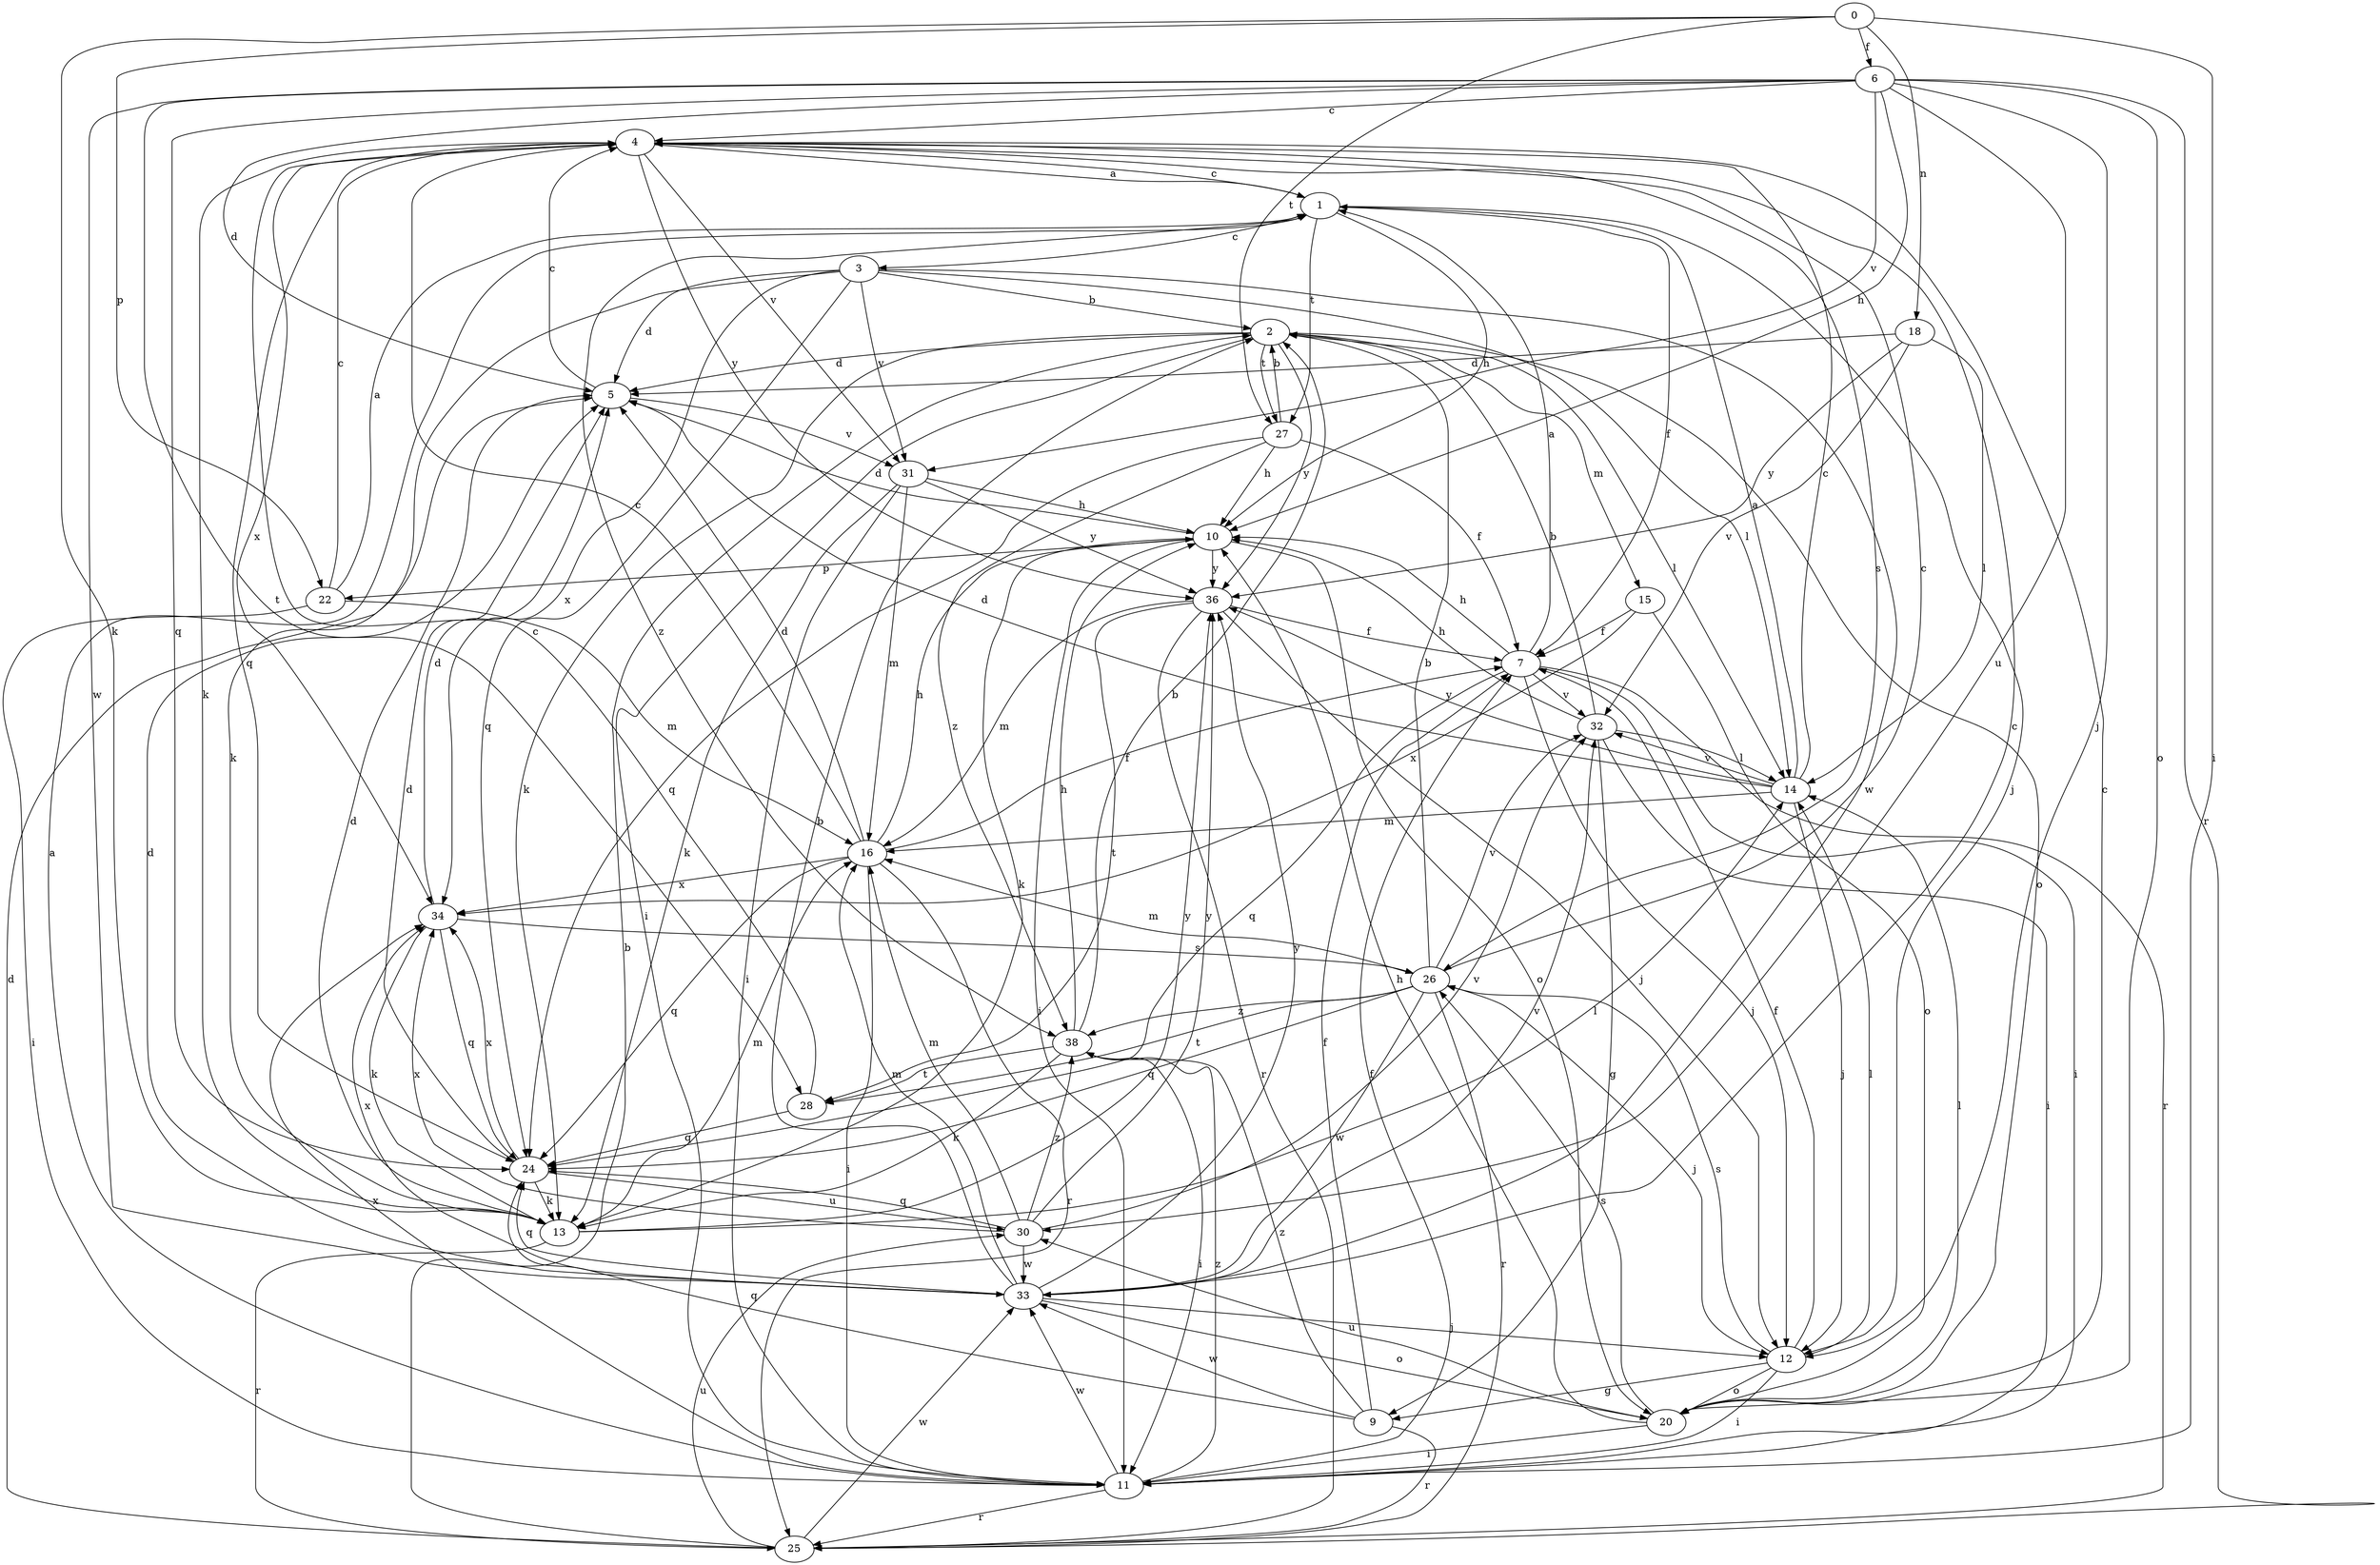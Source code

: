strict digraph  {
0;
1;
2;
3;
4;
5;
6;
7;
9;
10;
11;
12;
13;
14;
15;
16;
18;
20;
22;
24;
25;
26;
27;
28;
30;
31;
32;
33;
34;
36;
38;
0 -> 6  [label=f];
0 -> 11  [label=i];
0 -> 13  [label=k];
0 -> 18  [label=n];
0 -> 22  [label=p];
0 -> 27  [label=t];
1 -> 3  [label=c];
1 -> 4  [label=c];
1 -> 7  [label=f];
1 -> 10  [label=h];
1 -> 12  [label=j];
1 -> 27  [label=t];
1 -> 38  [label=z];
2 -> 5  [label=d];
2 -> 11  [label=i];
2 -> 13  [label=k];
2 -> 14  [label=l];
2 -> 15  [label=m];
2 -> 20  [label=o];
2 -> 27  [label=t];
2 -> 36  [label=y];
3 -> 2  [label=b];
3 -> 5  [label=d];
3 -> 13  [label=k];
3 -> 14  [label=l];
3 -> 24  [label=q];
3 -> 31  [label=v];
3 -> 33  [label=w];
3 -> 34  [label=x];
4 -> 1  [label=a];
4 -> 13  [label=k];
4 -> 24  [label=q];
4 -> 26  [label=s];
4 -> 31  [label=v];
4 -> 34  [label=x];
4 -> 36  [label=y];
5 -> 4  [label=c];
5 -> 31  [label=v];
6 -> 4  [label=c];
6 -> 5  [label=d];
6 -> 10  [label=h];
6 -> 12  [label=j];
6 -> 20  [label=o];
6 -> 24  [label=q];
6 -> 25  [label=r];
6 -> 28  [label=t];
6 -> 30  [label=u];
6 -> 31  [label=v];
6 -> 33  [label=w];
7 -> 1  [label=a];
7 -> 10  [label=h];
7 -> 11  [label=i];
7 -> 12  [label=j];
7 -> 24  [label=q];
7 -> 25  [label=r];
7 -> 32  [label=v];
9 -> 7  [label=f];
9 -> 24  [label=q];
9 -> 25  [label=r];
9 -> 33  [label=w];
9 -> 38  [label=z];
10 -> 5  [label=d];
10 -> 11  [label=i];
10 -> 13  [label=k];
10 -> 20  [label=o];
10 -> 22  [label=p];
10 -> 36  [label=y];
11 -> 1  [label=a];
11 -> 7  [label=f];
11 -> 25  [label=r];
11 -> 33  [label=w];
11 -> 34  [label=x];
11 -> 38  [label=z];
12 -> 7  [label=f];
12 -> 9  [label=g];
12 -> 11  [label=i];
12 -> 14  [label=l];
12 -> 20  [label=o];
12 -> 26  [label=s];
13 -> 5  [label=d];
13 -> 14  [label=l];
13 -> 16  [label=m];
13 -> 25  [label=r];
13 -> 36  [label=y];
14 -> 1  [label=a];
14 -> 4  [label=c];
14 -> 5  [label=d];
14 -> 12  [label=j];
14 -> 16  [label=m];
14 -> 32  [label=v];
14 -> 36  [label=y];
15 -> 7  [label=f];
15 -> 20  [label=o];
15 -> 34  [label=x];
16 -> 4  [label=c];
16 -> 5  [label=d];
16 -> 7  [label=f];
16 -> 10  [label=h];
16 -> 11  [label=i];
16 -> 24  [label=q];
16 -> 25  [label=r];
16 -> 34  [label=x];
18 -> 5  [label=d];
18 -> 14  [label=l];
18 -> 32  [label=v];
18 -> 36  [label=y];
20 -> 4  [label=c];
20 -> 10  [label=h];
20 -> 11  [label=i];
20 -> 14  [label=l];
20 -> 26  [label=s];
20 -> 30  [label=u];
22 -> 1  [label=a];
22 -> 4  [label=c];
22 -> 11  [label=i];
22 -> 16  [label=m];
24 -> 5  [label=d];
24 -> 13  [label=k];
24 -> 30  [label=u];
24 -> 34  [label=x];
25 -> 2  [label=b];
25 -> 5  [label=d];
25 -> 30  [label=u];
25 -> 33  [label=w];
26 -> 2  [label=b];
26 -> 4  [label=c];
26 -> 12  [label=j];
26 -> 16  [label=m];
26 -> 24  [label=q];
26 -> 25  [label=r];
26 -> 28  [label=t];
26 -> 32  [label=v];
26 -> 33  [label=w];
26 -> 38  [label=z];
27 -> 2  [label=b];
27 -> 7  [label=f];
27 -> 10  [label=h];
27 -> 24  [label=q];
27 -> 38  [label=z];
28 -> 4  [label=c];
28 -> 24  [label=q];
30 -> 16  [label=m];
30 -> 24  [label=q];
30 -> 32  [label=v];
30 -> 33  [label=w];
30 -> 34  [label=x];
30 -> 36  [label=y];
30 -> 38  [label=z];
31 -> 10  [label=h];
31 -> 11  [label=i];
31 -> 13  [label=k];
31 -> 16  [label=m];
31 -> 36  [label=y];
32 -> 2  [label=b];
32 -> 9  [label=g];
32 -> 10  [label=h];
32 -> 11  [label=i];
32 -> 14  [label=l];
33 -> 2  [label=b];
33 -> 4  [label=c];
33 -> 5  [label=d];
33 -> 12  [label=j];
33 -> 16  [label=m];
33 -> 20  [label=o];
33 -> 24  [label=q];
33 -> 32  [label=v];
33 -> 34  [label=x];
33 -> 36  [label=y];
34 -> 5  [label=d];
34 -> 13  [label=k];
34 -> 24  [label=q];
34 -> 26  [label=s];
36 -> 7  [label=f];
36 -> 12  [label=j];
36 -> 16  [label=m];
36 -> 25  [label=r];
36 -> 28  [label=t];
38 -> 2  [label=b];
38 -> 10  [label=h];
38 -> 11  [label=i];
38 -> 13  [label=k];
38 -> 28  [label=t];
}
